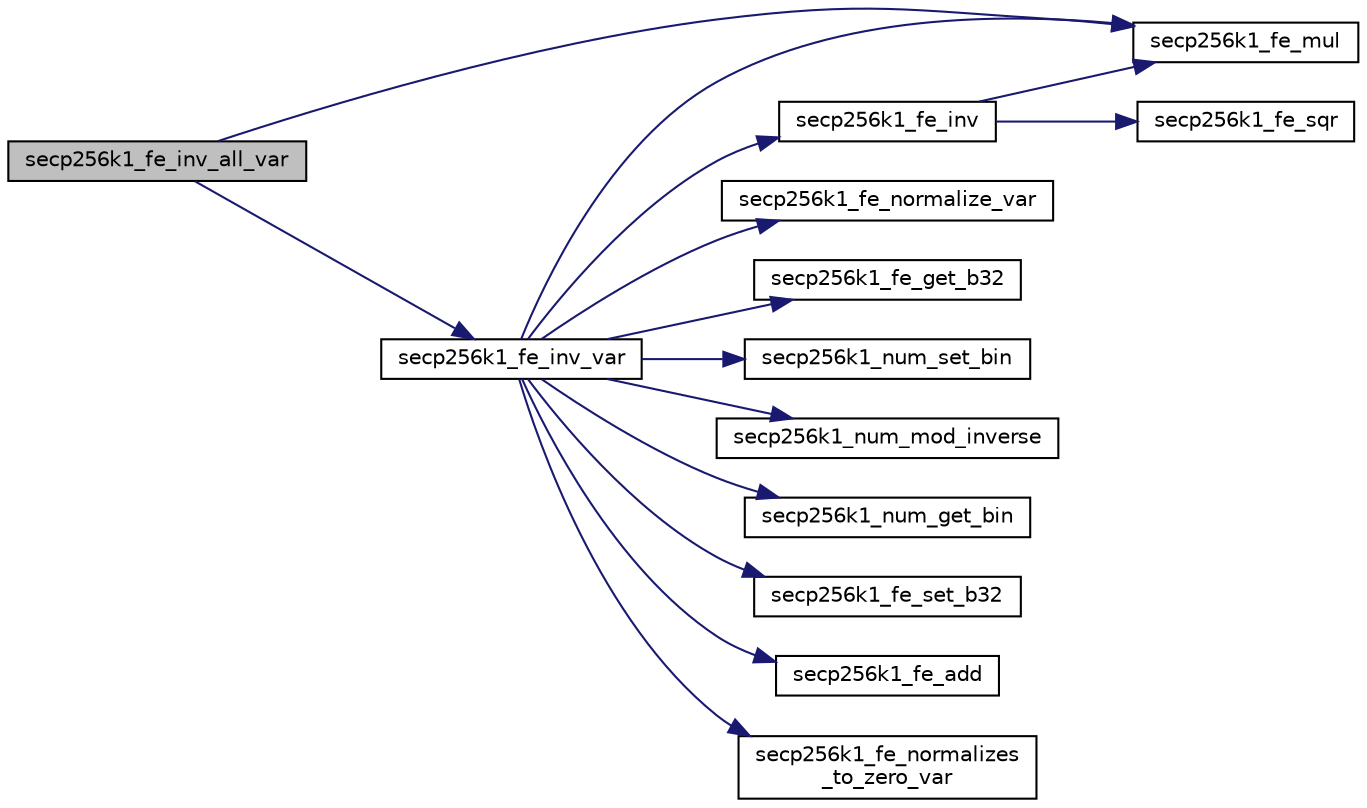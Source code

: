 digraph "secp256k1_fe_inv_all_var"
{
  edge [fontname="Helvetica",fontsize="10",labelfontname="Helvetica",labelfontsize="10"];
  node [fontname="Helvetica",fontsize="10",shape=record];
  rankdir="LR";
  Node12 [label="secp256k1_fe_inv_all_var",height=0.2,width=0.4,color="black", fillcolor="grey75", style="filled", fontcolor="black"];
  Node12 -> Node13 [color="midnightblue",fontsize="10",style="solid",fontname="Helvetica"];
  Node13 [label="secp256k1_fe_mul",height=0.2,width=0.4,color="black", fillcolor="white", style="filled",URL="$d5/d5a/field_8h.html#a542b97d2574d9687c563d002587cf9a2",tooltip="Sets a field element to be the product of two others. "];
  Node12 -> Node14 [color="midnightblue",fontsize="10",style="solid",fontname="Helvetica"];
  Node14 [label="secp256k1_fe_inv_var",height=0.2,width=0.4,color="black", fillcolor="white", style="filled",URL="$d7/d0b/field__impl_8h.html#a0090ecfb39b34a8965cc16ae1feca5aa"];
  Node14 -> Node15 [color="midnightblue",fontsize="10",style="solid",fontname="Helvetica"];
  Node15 [label="secp256k1_fe_inv",height=0.2,width=0.4,color="black", fillcolor="white", style="filled",URL="$d7/d0b/field__impl_8h.html#a3a071aa04ce0d88003b059c0a8ee0c0e"];
  Node15 -> Node16 [color="midnightblue",fontsize="10",style="solid",fontname="Helvetica"];
  Node16 [label="secp256k1_fe_sqr",height=0.2,width=0.4,color="black", fillcolor="white", style="filled",URL="$d5/d5a/field_8h.html#a6cbe550ca5eb35e683b1c8d68d8de26b",tooltip="Sets a field element to be the square of another. "];
  Node15 -> Node13 [color="midnightblue",fontsize="10",style="solid",fontname="Helvetica"];
  Node14 -> Node17 [color="midnightblue",fontsize="10",style="solid",fontname="Helvetica"];
  Node17 [label="secp256k1_fe_normalize_var",height=0.2,width=0.4,color="black", fillcolor="white", style="filled",URL="$d5/d5a/field_8h.html#a2d45c987537eadb2923c93aa3af9db71",tooltip="Normalize a field element, without constant-time guarantee. "];
  Node14 -> Node18 [color="midnightblue",fontsize="10",style="solid",fontname="Helvetica"];
  Node18 [label="secp256k1_fe_get_b32",height=0.2,width=0.4,color="black", fillcolor="white", style="filled",URL="$d5/d5a/field_8h.html#abb1017649be14b9ac1823be3c573e542",tooltip="Convert a field element to a 32-byte big endian value. "];
  Node14 -> Node19 [color="midnightblue",fontsize="10",style="solid",fontname="Helvetica"];
  Node19 [label="secp256k1_num_set_bin",height=0.2,width=0.4,color="black", fillcolor="white", style="filled",URL="$df/d98/num_8h.html#a4a7f500a93d330df44bbe3adda388868",tooltip="Set a number to the value of a binary big-endian string. "];
  Node14 -> Node20 [color="midnightblue",fontsize="10",style="solid",fontname="Helvetica"];
  Node20 [label="secp256k1_num_mod_inverse",height=0.2,width=0.4,color="black", fillcolor="white", style="filled",URL="$df/d98/num_8h.html#a96a66a341ddf203e7dbf85d1cca1c178",tooltip="Compute a modular inverse. "];
  Node14 -> Node21 [color="midnightblue",fontsize="10",style="solid",fontname="Helvetica"];
  Node21 [label="secp256k1_num_get_bin",height=0.2,width=0.4,color="black", fillcolor="white", style="filled",URL="$df/d98/num_8h.html#aada7ead84b86388284323f31b9d05bca",tooltip="Convert a number&#39;s absolute value to a binary big-endian string. "];
  Node14 -> Node22 [color="midnightblue",fontsize="10",style="solid",fontname="Helvetica"];
  Node22 [label="secp256k1_fe_set_b32",height=0.2,width=0.4,color="black", fillcolor="white", style="filled",URL="$d5/d5a/field_8h.html#a5c86a65052e3b135919c00fe2233a43d",tooltip="Set a field element equal to 32-byte big endian value. "];
  Node14 -> Node13 [color="midnightblue",fontsize="10",style="solid",fontname="Helvetica"];
  Node14 -> Node23 [color="midnightblue",fontsize="10",style="solid",fontname="Helvetica"];
  Node23 [label="secp256k1_fe_add",height=0.2,width=0.4,color="black", fillcolor="white", style="filled",URL="$d5/d5a/field_8h.html#a7512f80b60598e4af89c004890880fc7",tooltip="Adds a field element to another. "];
  Node14 -> Node24 [color="midnightblue",fontsize="10",style="solid",fontname="Helvetica"];
  Node24 [label="secp256k1_fe_normalizes\l_to_zero_var",height=0.2,width=0.4,color="black", fillcolor="white", style="filled",URL="$d5/d5a/field_8h.html#a67adb176b8e6efd2d2475a9d0a199e18",tooltip="Verify whether a field element represents zero i.e. "];
}
